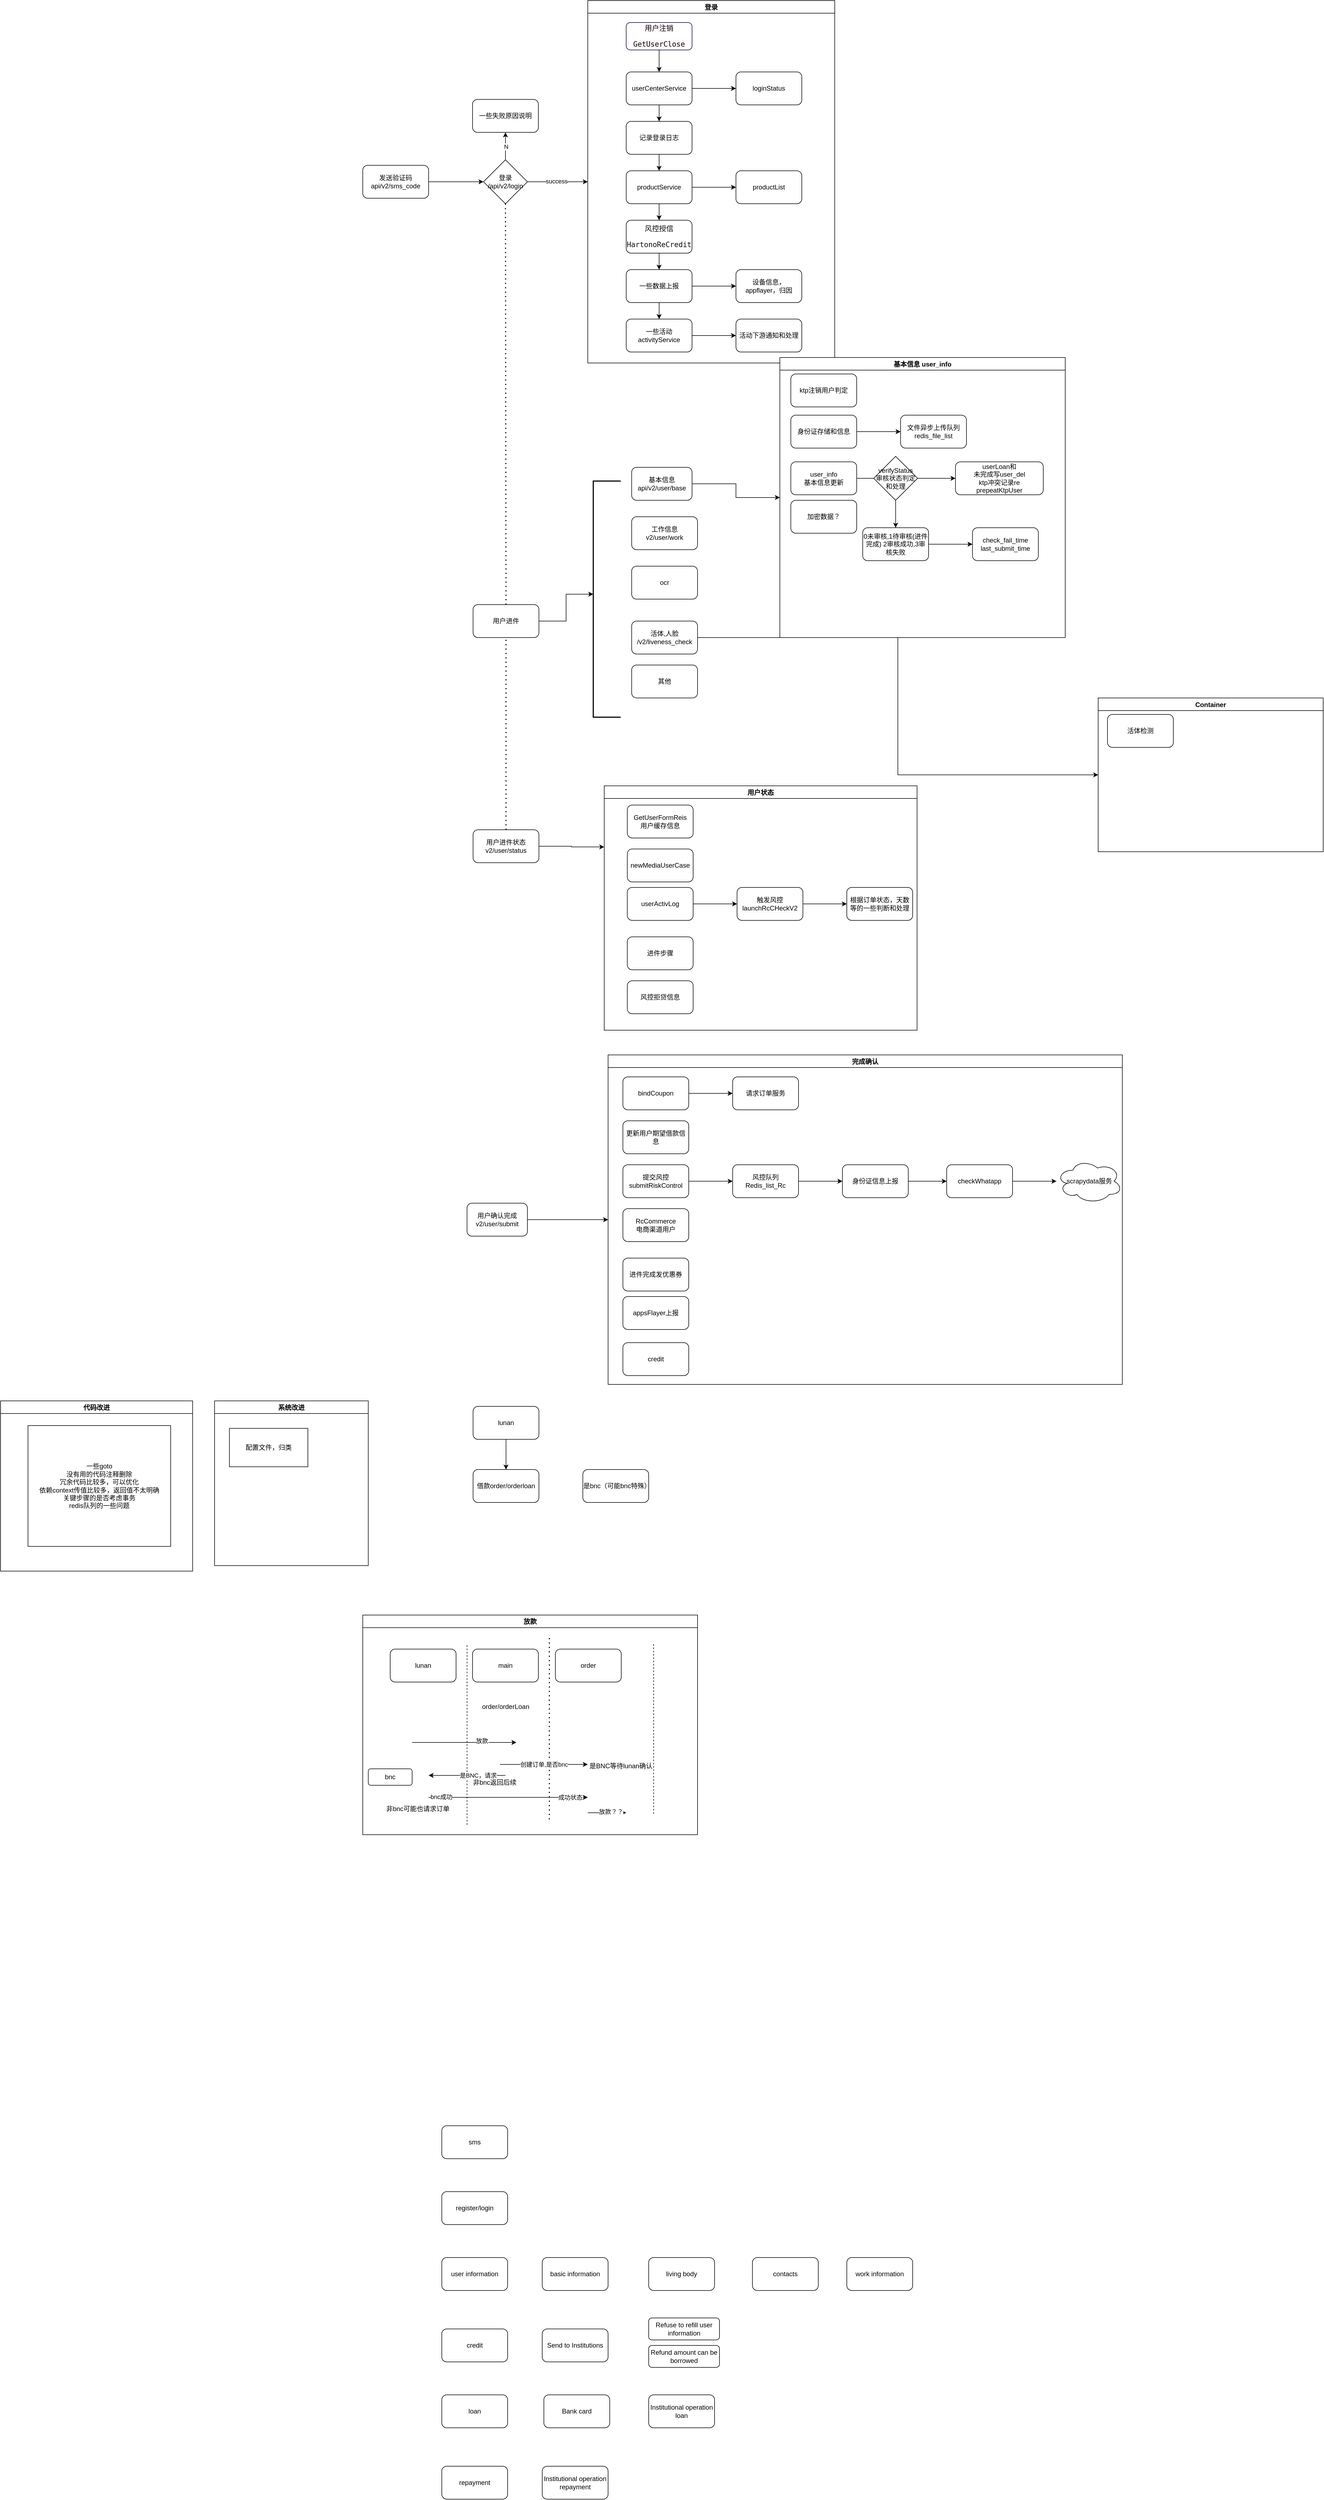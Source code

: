 <mxfile version="24.0.0" type="github">
  <diagram id="C5RBs43oDa-KdzZeNtuy" name="Page-1">
    <mxGraphModel dx="1781" dy="1714" grid="1" gridSize="10" guides="1" tooltips="1" connect="1" arrows="1" fold="1" page="1" pageScale="1" pageWidth="827" pageHeight="1169" math="0" shadow="0">
      <root>
        <mxCell id="WIyWlLk6GJQsqaUBKTNV-0" />
        <mxCell id="WIyWlLk6GJQsqaUBKTNV-1" parent="WIyWlLk6GJQsqaUBKTNV-0" />
        <mxCell id="7fsbqNJAy4cbmUeLIFOX-0" value="用户进件" style="rounded=1;whiteSpace=wrap;html=1;" parent="WIyWlLk6GJQsqaUBKTNV-1" vertex="1">
          <mxGeometry x="471" y="490" width="120" height="60" as="geometry" />
        </mxCell>
        <mxCell id="7fsbqNJAy4cbmUeLIFOX-1" value="工作信息&lt;br&gt;v2/user/work" style="rounded=1;whiteSpace=wrap;html=1;" parent="WIyWlLk6GJQsqaUBKTNV-1" vertex="1">
          <mxGeometry x="760" y="330" width="120" height="60" as="geometry" />
        </mxCell>
        <mxCell id="7fsbqNJAy4cbmUeLIFOX-91" style="edgeStyle=orthogonalEdgeStyle;rounded=0;orthogonalLoop=1;jettySize=auto;html=1;entryX=0;entryY=0.25;entryDx=0;entryDy=0;" parent="WIyWlLk6GJQsqaUBKTNV-1" source="7fsbqNJAy4cbmUeLIFOX-2" target="7fsbqNJAy4cbmUeLIFOX-88" edge="1">
          <mxGeometry relative="1" as="geometry" />
        </mxCell>
        <mxCell id="7fsbqNJAy4cbmUeLIFOX-2" value="用户进件状态&lt;br&gt;v2/user/status" style="rounded=1;whiteSpace=wrap;html=1;" parent="WIyWlLk6GJQsqaUBKTNV-1" vertex="1">
          <mxGeometry x="471" y="900" width="120" height="60" as="geometry" />
        </mxCell>
        <mxCell id="7fsbqNJAy4cbmUeLIFOX-120" style="edgeStyle=orthogonalEdgeStyle;rounded=0;orthogonalLoop=1;jettySize=auto;html=1;entryX=0;entryY=0.5;entryDx=0;entryDy=0;" parent="WIyWlLk6GJQsqaUBKTNV-1" source="7fsbqNJAy4cbmUeLIFOX-3" target="7fsbqNJAy4cbmUeLIFOX-106" edge="1">
          <mxGeometry relative="1" as="geometry" />
        </mxCell>
        <mxCell id="7fsbqNJAy4cbmUeLIFOX-3" value="用户确认完成&lt;br&gt;v2/user/submit" style="rounded=1;whiteSpace=wrap;html=1;" parent="WIyWlLk6GJQsqaUBKTNV-1" vertex="1">
          <mxGeometry x="460" y="1580" width="110" height="60" as="geometry" />
        </mxCell>
        <mxCell id="7fsbqNJAy4cbmUeLIFOX-81" style="edgeStyle=orthogonalEdgeStyle;rounded=0;orthogonalLoop=1;jettySize=auto;html=1;entryX=0;entryY=0.5;entryDx=0;entryDy=0;" parent="WIyWlLk6GJQsqaUBKTNV-1" source="7fsbqNJAy4cbmUeLIFOX-7" target="7fsbqNJAy4cbmUeLIFOX-74" edge="1">
          <mxGeometry relative="1" as="geometry" />
        </mxCell>
        <mxCell id="7fsbqNJAy4cbmUeLIFOX-7" value="基本信息&lt;br&gt;api/v2/user/base" style="rounded=1;whiteSpace=wrap;html=1;" parent="WIyWlLk6GJQsqaUBKTNV-1" vertex="1">
          <mxGeometry x="760" y="240" width="110" height="60" as="geometry" />
        </mxCell>
        <mxCell id="7fsbqNJAy4cbmUeLIFOX-8" value="ocr" style="rounded=1;whiteSpace=wrap;html=1;" parent="WIyWlLk6GJQsqaUBKTNV-1" vertex="1">
          <mxGeometry x="760" y="420" width="120" height="60" as="geometry" />
        </mxCell>
        <mxCell id="7fsbqNJAy4cbmUeLIFOX-122" style="edgeStyle=orthogonalEdgeStyle;rounded=0;orthogonalLoop=1;jettySize=auto;html=1;entryX=0;entryY=0.5;entryDx=0;entryDy=0;" parent="WIyWlLk6GJQsqaUBKTNV-1" source="7fsbqNJAy4cbmUeLIFOX-9" target="7fsbqNJAy4cbmUeLIFOX-121" edge="1">
          <mxGeometry relative="1" as="geometry" />
        </mxCell>
        <mxCell id="7fsbqNJAy4cbmUeLIFOX-9" value="活体,人脸&lt;br&gt;/v2/liveness_check" style="rounded=1;whiteSpace=wrap;html=1;" parent="WIyWlLk6GJQsqaUBKTNV-1" vertex="1">
          <mxGeometry x="760" y="520" width="120" height="60" as="geometry" />
        </mxCell>
        <mxCell id="7fsbqNJAy4cbmUeLIFOX-10" value="其他" style="rounded=1;whiteSpace=wrap;html=1;" parent="WIyWlLk6GJQsqaUBKTNV-1" vertex="1">
          <mxGeometry x="760" y="600" width="120" height="60" as="geometry" />
        </mxCell>
        <mxCell id="7fsbqNJAy4cbmUeLIFOX-46" style="edgeStyle=orthogonalEdgeStyle;rounded=0;orthogonalLoop=1;jettySize=auto;html=1;exitX=1;exitY=0.5;exitDx=0;exitDy=0;entryX=0;entryY=0.5;entryDx=0;entryDy=0;" parent="WIyWlLk6GJQsqaUBKTNV-1" source="7fsbqNJAy4cbmUeLIFOX-11" target="7fsbqNJAy4cbmUeLIFOX-42" edge="1">
          <mxGeometry relative="1" as="geometry" />
        </mxCell>
        <mxCell id="7fsbqNJAy4cbmUeLIFOX-11" value="发送验证码api/v2/sms_code" style="rounded=1;whiteSpace=wrap;html=1;" parent="WIyWlLk6GJQsqaUBKTNV-1" vertex="1">
          <mxGeometry x="270" y="-310" width="120" height="60" as="geometry" />
        </mxCell>
        <mxCell id="7fsbqNJAy4cbmUeLIFOX-22" style="edgeStyle=orthogonalEdgeStyle;rounded=0;orthogonalLoop=1;jettySize=auto;html=1;entryX=0.5;entryY=0;entryDx=0;entryDy=0;" parent="WIyWlLk6GJQsqaUBKTNV-1" source="7fsbqNJAy4cbmUeLIFOX-13" target="7fsbqNJAy4cbmUeLIFOX-15" edge="1">
          <mxGeometry relative="1" as="geometry" />
        </mxCell>
        <mxCell id="7fsbqNJAy4cbmUeLIFOX-13" value="&lt;pre style=&quot;font-family: &amp;quot;JetBrains Mono&amp;quot;, monospace; font-size: 9.8pt;&quot;&gt;&lt;font style=&quot;background-color: rgb(255, 247, 248);&quot; color=&quot;#09090a&quot;&gt;用户注销&lt;/font&gt;&lt;/pre&gt;&lt;pre style=&quot;font-family: &amp;quot;JetBrains Mono&amp;quot;, monospace; font-size: 9.8pt;&quot;&gt;&lt;font style=&quot;background-color: rgb(255, 247, 248);&quot; color=&quot;#09090a&quot;&gt;GetUserClose&lt;/font&gt;&lt;/pre&gt;" style="rounded=1;whiteSpace=wrap;html=1;strokeColor=#190033;" parent="WIyWlLk6GJQsqaUBKTNV-1" vertex="1">
          <mxGeometry x="750" y="-570" width="120" height="50" as="geometry" />
        </mxCell>
        <mxCell id="7fsbqNJAy4cbmUeLIFOX-21" value="" style="edgeStyle=orthogonalEdgeStyle;rounded=0;orthogonalLoop=1;jettySize=auto;html=1;" parent="WIyWlLk6GJQsqaUBKTNV-1" source="7fsbqNJAy4cbmUeLIFOX-15" target="7fsbqNJAy4cbmUeLIFOX-20" edge="1">
          <mxGeometry relative="1" as="geometry" />
        </mxCell>
        <mxCell id="7fsbqNJAy4cbmUeLIFOX-23" value="" style="edgeStyle=orthogonalEdgeStyle;rounded=0;orthogonalLoop=1;jettySize=auto;html=1;" parent="WIyWlLk6GJQsqaUBKTNV-1" source="7fsbqNJAy4cbmUeLIFOX-15" target="7fsbqNJAy4cbmUeLIFOX-16" edge="1">
          <mxGeometry relative="1" as="geometry" />
        </mxCell>
        <mxCell id="7fsbqNJAy4cbmUeLIFOX-15" value="userCenterService" style="rounded=1;whiteSpace=wrap;html=1;" parent="WIyWlLk6GJQsqaUBKTNV-1" vertex="1">
          <mxGeometry x="750" y="-480" width="120" height="60" as="geometry" />
        </mxCell>
        <mxCell id="7fsbqNJAy4cbmUeLIFOX-24" value="" style="edgeStyle=orthogonalEdgeStyle;rounded=0;orthogonalLoop=1;jettySize=auto;html=1;" parent="WIyWlLk6GJQsqaUBKTNV-1" source="7fsbqNJAy4cbmUeLIFOX-16" target="7fsbqNJAy4cbmUeLIFOX-17" edge="1">
          <mxGeometry relative="1" as="geometry" />
        </mxCell>
        <mxCell id="7fsbqNJAy4cbmUeLIFOX-16" value="记录登录日志" style="rounded=1;whiteSpace=wrap;html=1;" parent="WIyWlLk6GJQsqaUBKTNV-1" vertex="1">
          <mxGeometry x="750" y="-390" width="120" height="60" as="geometry" />
        </mxCell>
        <mxCell id="7fsbqNJAy4cbmUeLIFOX-19" value="" style="edgeStyle=orthogonalEdgeStyle;rounded=0;orthogonalLoop=1;jettySize=auto;html=1;" parent="WIyWlLk6GJQsqaUBKTNV-1" source="7fsbqNJAy4cbmUeLIFOX-17" target="7fsbqNJAy4cbmUeLIFOX-18" edge="1">
          <mxGeometry relative="1" as="geometry" />
        </mxCell>
        <mxCell id="7fsbqNJAy4cbmUeLIFOX-27" value="" style="edgeStyle=orthogonalEdgeStyle;rounded=0;orthogonalLoop=1;jettySize=auto;html=1;" parent="WIyWlLk6GJQsqaUBKTNV-1" source="7fsbqNJAy4cbmUeLIFOX-17" edge="1">
          <mxGeometry relative="1" as="geometry">
            <mxPoint x="810" y="-210" as="targetPoint" />
          </mxGeometry>
        </mxCell>
        <mxCell id="7fsbqNJAy4cbmUeLIFOX-17" value="productService" style="rounded=1;whiteSpace=wrap;html=1;" parent="WIyWlLk6GJQsqaUBKTNV-1" vertex="1">
          <mxGeometry x="750" y="-300" width="120" height="60" as="geometry" />
        </mxCell>
        <mxCell id="7fsbqNJAy4cbmUeLIFOX-18" value="productList" style="whiteSpace=wrap;html=1;rounded=1;" parent="WIyWlLk6GJQsqaUBKTNV-1" vertex="1">
          <mxGeometry x="950" y="-300" width="120" height="60" as="geometry" />
        </mxCell>
        <mxCell id="7fsbqNJAy4cbmUeLIFOX-20" value="loginStatus" style="whiteSpace=wrap;html=1;rounded=1;" parent="WIyWlLk6GJQsqaUBKTNV-1" vertex="1">
          <mxGeometry x="950" y="-480" width="120" height="60" as="geometry" />
        </mxCell>
        <mxCell id="7fsbqNJAy4cbmUeLIFOX-30" value="" style="edgeStyle=orthogonalEdgeStyle;rounded=0;orthogonalLoop=1;jettySize=auto;html=1;" parent="WIyWlLk6GJQsqaUBKTNV-1" source="7fsbqNJAy4cbmUeLIFOX-28" target="7fsbqNJAy4cbmUeLIFOX-29" edge="1">
          <mxGeometry relative="1" as="geometry" />
        </mxCell>
        <mxCell id="7fsbqNJAy4cbmUeLIFOX-28" value="&lt;pre style=&quot;border-color: var(--border-color); font-family: &amp;quot;JetBrains Mono&amp;quot;, monospace; font-size: 9.8pt;&quot;&gt;&lt;font style=&quot;border-color: var(--border-color);&quot; color=&quot;#0d0b09&quot;&gt;风控授信&lt;/font&gt;&lt;/pre&gt;&lt;pre style=&quot;border-color: var(--border-color); font-family: &amp;quot;JetBrains Mono&amp;quot;, monospace; font-size: 9.8pt;&quot;&gt;&lt;font style=&quot;border-color: var(--border-color); background-color: rgb(255, 255, 255);&quot; color=&quot;#0d0b09&quot;&gt;HartonoReCredit&lt;/font&gt;&lt;/pre&gt;" style="rounded=1;whiteSpace=wrap;html=1;" parent="WIyWlLk6GJQsqaUBKTNV-1" vertex="1">
          <mxGeometry x="750" y="-210" width="120" height="60" as="geometry" />
        </mxCell>
        <mxCell id="7fsbqNJAy4cbmUeLIFOX-32" value="" style="edgeStyle=orthogonalEdgeStyle;rounded=0;orthogonalLoop=1;jettySize=auto;html=1;" parent="WIyWlLk6GJQsqaUBKTNV-1" source="7fsbqNJAy4cbmUeLIFOX-29" target="7fsbqNJAy4cbmUeLIFOX-31" edge="1">
          <mxGeometry relative="1" as="geometry" />
        </mxCell>
        <mxCell id="7fsbqNJAy4cbmUeLIFOX-36" value="" style="edgeStyle=orthogonalEdgeStyle;rounded=0;orthogonalLoop=1;jettySize=auto;html=1;" parent="WIyWlLk6GJQsqaUBKTNV-1" source="7fsbqNJAy4cbmUeLIFOX-29" target="7fsbqNJAy4cbmUeLIFOX-35" edge="1">
          <mxGeometry relative="1" as="geometry" />
        </mxCell>
        <mxCell id="7fsbqNJAy4cbmUeLIFOX-29" value="一些数据上报" style="rounded=1;whiteSpace=wrap;html=1;" parent="WIyWlLk6GJQsqaUBKTNV-1" vertex="1">
          <mxGeometry x="750" y="-120" width="120" height="60" as="geometry" />
        </mxCell>
        <mxCell id="7fsbqNJAy4cbmUeLIFOX-31" value="设备信息，appflayer，归因" style="whiteSpace=wrap;html=1;rounded=1;" parent="WIyWlLk6GJQsqaUBKTNV-1" vertex="1">
          <mxGeometry x="950" y="-120" width="120" height="60" as="geometry" />
        </mxCell>
        <mxCell id="7fsbqNJAy4cbmUeLIFOX-38" value="" style="edgeStyle=orthogonalEdgeStyle;rounded=0;orthogonalLoop=1;jettySize=auto;html=1;" parent="WIyWlLk6GJQsqaUBKTNV-1" source="7fsbqNJAy4cbmUeLIFOX-35" target="7fsbqNJAy4cbmUeLIFOX-37" edge="1">
          <mxGeometry relative="1" as="geometry" />
        </mxCell>
        <mxCell id="7fsbqNJAy4cbmUeLIFOX-35" value="一些活动&lt;br&gt;activityService" style="whiteSpace=wrap;html=1;rounded=1;" parent="WIyWlLk6GJQsqaUBKTNV-1" vertex="1">
          <mxGeometry x="750" y="-30" width="120" height="60" as="geometry" />
        </mxCell>
        <mxCell id="7fsbqNJAy4cbmUeLIFOX-37" value="活动下游通知和处理" style="whiteSpace=wrap;html=1;rounded=1;" parent="WIyWlLk6GJQsqaUBKTNV-1" vertex="1">
          <mxGeometry x="950" y="-30" width="120" height="60" as="geometry" />
        </mxCell>
        <mxCell id="7fsbqNJAy4cbmUeLIFOX-45" value="" style="edgeStyle=orthogonalEdgeStyle;rounded=0;orthogonalLoop=1;jettySize=auto;html=1;exitX=1;exitY=0.5;exitDx=0;exitDy=0;entryX=0;entryY=0.5;entryDx=0;entryDy=0;" parent="WIyWlLk6GJQsqaUBKTNV-1" source="7fsbqNJAy4cbmUeLIFOX-42" target="7fsbqNJAy4cbmUeLIFOX-44" edge="1">
          <mxGeometry relative="1" as="geometry" />
        </mxCell>
        <mxCell id="7fsbqNJAy4cbmUeLIFOX-54" value="success" style="edgeLabel;html=1;align=center;verticalAlign=middle;resizable=0;points=[];" parent="7fsbqNJAy4cbmUeLIFOX-45" vertex="1" connectable="0">
          <mxGeometry x="-0.036" y="1" relative="1" as="geometry">
            <mxPoint as="offset" />
          </mxGeometry>
        </mxCell>
        <mxCell id="7fsbqNJAy4cbmUeLIFOX-50" style="edgeStyle=orthogonalEdgeStyle;rounded=0;orthogonalLoop=1;jettySize=auto;html=1;" parent="WIyWlLk6GJQsqaUBKTNV-1" source="7fsbqNJAy4cbmUeLIFOX-42" target="7fsbqNJAy4cbmUeLIFOX-47" edge="1">
          <mxGeometry relative="1" as="geometry" />
        </mxCell>
        <mxCell id="7fsbqNJAy4cbmUeLIFOX-51" value="N" style="edgeLabel;html=1;align=center;verticalAlign=middle;resizable=0;points=[];" parent="7fsbqNJAy4cbmUeLIFOX-50" vertex="1" connectable="0">
          <mxGeometry x="-0.04" y="-1" relative="1" as="geometry">
            <mxPoint as="offset" />
          </mxGeometry>
        </mxCell>
        <mxCell id="7fsbqNJAy4cbmUeLIFOX-42" value="登录&lt;br style=&quot;border-color: var(--border-color);&quot;&gt;/api/v2/login" style="rhombus;whiteSpace=wrap;html=1;" parent="WIyWlLk6GJQsqaUBKTNV-1" vertex="1">
          <mxGeometry x="490" y="-320" width="80" height="80" as="geometry" />
        </mxCell>
        <mxCell id="7fsbqNJAy4cbmUeLIFOX-44" value="登录" style="swimlane;" parent="WIyWlLk6GJQsqaUBKTNV-1" vertex="1">
          <mxGeometry x="680" y="-610" width="450" height="660" as="geometry">
            <mxRectangle x="680" y="-610" width="60" height="30" as="alternateBounds" />
          </mxGeometry>
        </mxCell>
        <mxCell id="7fsbqNJAy4cbmUeLIFOX-47" value="一些失败原因说明" style="rounded=1;whiteSpace=wrap;html=1;" parent="WIyWlLk6GJQsqaUBKTNV-1" vertex="1">
          <mxGeometry x="470" y="-430" width="120" height="60" as="geometry" />
        </mxCell>
        <mxCell id="7fsbqNJAy4cbmUeLIFOX-59" value="" style="strokeWidth=2;html=1;shape=mxgraph.flowchart.annotation_1;align=left;pointerEvents=1;" parent="WIyWlLk6GJQsqaUBKTNV-1" vertex="1">
          <mxGeometry x="690" y="265" width="50" height="430" as="geometry" />
        </mxCell>
        <mxCell id="7fsbqNJAy4cbmUeLIFOX-65" style="edgeStyle=orthogonalEdgeStyle;rounded=0;orthogonalLoop=1;jettySize=auto;html=1;exitX=1;exitY=0.5;exitDx=0;exitDy=0;entryX=0;entryY=0.479;entryDx=0;entryDy=0;entryPerimeter=0;" parent="WIyWlLk6GJQsqaUBKTNV-1" source="7fsbqNJAy4cbmUeLIFOX-0" target="7fsbqNJAy4cbmUeLIFOX-59" edge="1">
          <mxGeometry relative="1" as="geometry" />
        </mxCell>
        <mxCell id="7fsbqNJAy4cbmUeLIFOX-66" value="" style="endArrow=none;dashed=1;html=1;dashPattern=1 3;strokeWidth=2;rounded=0;entryX=0.5;entryY=1;entryDx=0;entryDy=0;exitX=0.5;exitY=0;exitDx=0;exitDy=0;" parent="WIyWlLk6GJQsqaUBKTNV-1" source="7fsbqNJAy4cbmUeLIFOX-0" target="7fsbqNJAy4cbmUeLIFOX-42" edge="1">
          <mxGeometry width="50" height="50" relative="1" as="geometry">
            <mxPoint x="550" y="310" as="sourcePoint" />
            <mxPoint x="540" y="-160" as="targetPoint" />
          </mxGeometry>
        </mxCell>
        <mxCell id="7fsbqNJAy4cbmUeLIFOX-74" value="基本信息 user_info" style="swimlane;" parent="WIyWlLk6GJQsqaUBKTNV-1" vertex="1">
          <mxGeometry x="1030" y="40" width="520" height="510" as="geometry">
            <mxRectangle x="1000" y="50" width="90" height="30" as="alternateBounds" />
          </mxGeometry>
        </mxCell>
        <mxCell id="7fsbqNJAy4cbmUeLIFOX-75" value="ktp注销用户判定" style="rounded=1;whiteSpace=wrap;html=1;" parent="7fsbqNJAy4cbmUeLIFOX-74" vertex="1">
          <mxGeometry x="20" y="30" width="120" height="60" as="geometry" />
        </mxCell>
        <mxCell id="7fsbqNJAy4cbmUeLIFOX-83" value="" style="edgeStyle=orthogonalEdgeStyle;rounded=0;orthogonalLoop=1;jettySize=auto;html=1;" parent="7fsbqNJAy4cbmUeLIFOX-74" source="7fsbqNJAy4cbmUeLIFOX-76" target="7fsbqNJAy4cbmUeLIFOX-82" edge="1">
          <mxGeometry relative="1" as="geometry" />
        </mxCell>
        <mxCell id="7fsbqNJAy4cbmUeLIFOX-76" value="user_info&lt;br&gt;基本信息更新" style="rounded=1;whiteSpace=wrap;html=1;" parent="7fsbqNJAy4cbmUeLIFOX-74" vertex="1">
          <mxGeometry x="20" y="190" width="120" height="60" as="geometry" />
        </mxCell>
        <mxCell id="7fsbqNJAy4cbmUeLIFOX-80" value="" style="edgeStyle=orthogonalEdgeStyle;rounded=0;orthogonalLoop=1;jettySize=auto;html=1;" parent="7fsbqNJAy4cbmUeLIFOX-74" source="7fsbqNJAy4cbmUeLIFOX-77" target="7fsbqNJAy4cbmUeLIFOX-79" edge="1">
          <mxGeometry relative="1" as="geometry" />
        </mxCell>
        <mxCell id="7fsbqNJAy4cbmUeLIFOX-77" value="身份证存储和信息" style="rounded=1;whiteSpace=wrap;html=1;" parent="7fsbqNJAy4cbmUeLIFOX-74" vertex="1">
          <mxGeometry x="20" y="105" width="120" height="60" as="geometry" />
        </mxCell>
        <mxCell id="7fsbqNJAy4cbmUeLIFOX-79" value="文件异步上传队列&lt;br&gt;redis_file_list" style="whiteSpace=wrap;html=1;rounded=1;" parent="7fsbqNJAy4cbmUeLIFOX-74" vertex="1">
          <mxGeometry x="220" y="105" width="120" height="60" as="geometry" />
        </mxCell>
        <mxCell id="7fsbqNJAy4cbmUeLIFOX-82" value="userLoan和&lt;br&gt;未完成写user_del&lt;br&gt;ktp冲突记录re prepeatKtpUser&lt;br&gt;" style="whiteSpace=wrap;html=1;rounded=1;" parent="7fsbqNJAy4cbmUeLIFOX-74" vertex="1">
          <mxGeometry x="320" y="190" width="160" height="60" as="geometry" />
        </mxCell>
        <mxCell id="7fsbqNJAy4cbmUeLIFOX-84" value="verifyStatus&lt;br&gt;审核状态判定和处理" style="rhombus;whiteSpace=wrap;html=1;" parent="7fsbqNJAy4cbmUeLIFOX-74" vertex="1">
          <mxGeometry x="171" y="180" width="80" height="80" as="geometry" />
        </mxCell>
        <mxCell id="7fsbqNJAy4cbmUeLIFOX-85" value="加密数据？" style="rounded=1;whiteSpace=wrap;html=1;" parent="7fsbqNJAy4cbmUeLIFOX-74" vertex="1">
          <mxGeometry x="20" y="260" width="120" height="60" as="geometry" />
        </mxCell>
        <mxCell id="DRf6ZpgwnsBxbj2xJTYa-10" value="" style="edgeStyle=orthogonalEdgeStyle;rounded=0;orthogonalLoop=1;jettySize=auto;html=1;" parent="7fsbqNJAy4cbmUeLIFOX-74" source="DRf6ZpgwnsBxbj2xJTYa-7" target="DRf6ZpgwnsBxbj2xJTYa-9" edge="1">
          <mxGeometry relative="1" as="geometry" />
        </mxCell>
        <mxCell id="DRf6ZpgwnsBxbj2xJTYa-7" value="0未审核,1待审核(进件完成) 2审核成功,3审核失败" style="rounded=1;whiteSpace=wrap;html=1;" parent="7fsbqNJAy4cbmUeLIFOX-74" vertex="1">
          <mxGeometry x="151" y="310" width="120" height="60" as="geometry" />
        </mxCell>
        <mxCell id="DRf6ZpgwnsBxbj2xJTYa-8" value="" style="edgeStyle=orthogonalEdgeStyle;rounded=0;orthogonalLoop=1;jettySize=auto;html=1;" parent="7fsbqNJAy4cbmUeLIFOX-74" source="7fsbqNJAy4cbmUeLIFOX-84" target="DRf6ZpgwnsBxbj2xJTYa-7" edge="1">
          <mxGeometry relative="1" as="geometry" />
        </mxCell>
        <mxCell id="DRf6ZpgwnsBxbj2xJTYa-9" value="check_fail_time&lt;br&gt;last_submit_time" style="whiteSpace=wrap;html=1;rounded=1;" parent="7fsbqNJAy4cbmUeLIFOX-74" vertex="1">
          <mxGeometry x="351" y="310" width="120" height="60" as="geometry" />
        </mxCell>
        <mxCell id="7fsbqNJAy4cbmUeLIFOX-88" value="用户状态" style="swimlane;" parent="WIyWlLk6GJQsqaUBKTNV-1" vertex="1">
          <mxGeometry x="710" y="820" width="570" height="445" as="geometry">
            <mxRectangle x="678" y="695" width="100" height="30" as="alternateBounds" />
          </mxGeometry>
        </mxCell>
        <mxCell id="7fsbqNJAy4cbmUeLIFOX-93" value="GetUserFormReis&lt;br&gt;用户缓存信息" style="rounded=1;whiteSpace=wrap;html=1;" parent="7fsbqNJAy4cbmUeLIFOX-88" vertex="1">
          <mxGeometry x="42" y="35" width="120" height="60" as="geometry" />
        </mxCell>
        <mxCell id="7fsbqNJAy4cbmUeLIFOX-94" value="newMediaUserCase" style="whiteSpace=wrap;html=1;rounded=1;" parent="7fsbqNJAy4cbmUeLIFOX-88" vertex="1">
          <mxGeometry x="42" y="115" width="120" height="60" as="geometry" />
        </mxCell>
        <mxCell id="7fsbqNJAy4cbmUeLIFOX-98" value="" style="edgeStyle=orthogonalEdgeStyle;rounded=0;orthogonalLoop=1;jettySize=auto;html=1;" parent="7fsbqNJAy4cbmUeLIFOX-88" source="7fsbqNJAy4cbmUeLIFOX-96" target="7fsbqNJAy4cbmUeLIFOX-97" edge="1">
          <mxGeometry relative="1" as="geometry" />
        </mxCell>
        <mxCell id="7fsbqNJAy4cbmUeLIFOX-96" value="userActivLog" style="rounded=1;whiteSpace=wrap;html=1;" parent="7fsbqNJAy4cbmUeLIFOX-88" vertex="1">
          <mxGeometry x="42" y="185" width="120" height="60" as="geometry" />
        </mxCell>
        <mxCell id="7fsbqNJAy4cbmUeLIFOX-100" value="" style="edgeStyle=orthogonalEdgeStyle;rounded=0;orthogonalLoop=1;jettySize=auto;html=1;" parent="7fsbqNJAy4cbmUeLIFOX-88" source="7fsbqNJAy4cbmUeLIFOX-97" target="7fsbqNJAy4cbmUeLIFOX-99" edge="1">
          <mxGeometry relative="1" as="geometry" />
        </mxCell>
        <mxCell id="7fsbqNJAy4cbmUeLIFOX-97" value="触发风控&lt;br&gt;launchRcCHeckV2" style="whiteSpace=wrap;html=1;rounded=1;" parent="7fsbqNJAy4cbmUeLIFOX-88" vertex="1">
          <mxGeometry x="242" y="185" width="120" height="60" as="geometry" />
        </mxCell>
        <mxCell id="7fsbqNJAy4cbmUeLIFOX-99" value="根据订单状态，天数等的一些判断和处理" style="whiteSpace=wrap;html=1;rounded=1;" parent="7fsbqNJAy4cbmUeLIFOX-88" vertex="1">
          <mxGeometry x="442" y="185" width="120" height="60" as="geometry" />
        </mxCell>
        <mxCell id="7fsbqNJAy4cbmUeLIFOX-101" value="进件步骤" style="rounded=1;whiteSpace=wrap;html=1;" parent="7fsbqNJAy4cbmUeLIFOX-88" vertex="1">
          <mxGeometry x="42" y="275" width="120" height="60" as="geometry" />
        </mxCell>
        <mxCell id="7fsbqNJAy4cbmUeLIFOX-102" value="风控拒贷信息" style="rounded=1;whiteSpace=wrap;html=1;" parent="7fsbqNJAy4cbmUeLIFOX-88" vertex="1">
          <mxGeometry x="42" y="355" width="120" height="60" as="geometry" />
        </mxCell>
        <mxCell id="7fsbqNJAy4cbmUeLIFOX-103" value="" style="endArrow=none;dashed=1;html=1;dashPattern=1 3;strokeWidth=2;rounded=0;entryX=0.5;entryY=1;entryDx=0;entryDy=0;exitX=0.5;exitY=0;exitDx=0;exitDy=0;" parent="WIyWlLk6GJQsqaUBKTNV-1" source="7fsbqNJAy4cbmUeLIFOX-2" target="7fsbqNJAy4cbmUeLIFOX-0" edge="1">
          <mxGeometry width="50" height="50" relative="1" as="geometry">
            <mxPoint x="530" y="720" as="sourcePoint" />
            <mxPoint x="530" y="440" as="targetPoint" />
          </mxGeometry>
        </mxCell>
        <mxCell id="7fsbqNJAy4cbmUeLIFOX-106" value="完成确认" style="swimlane;" parent="WIyWlLk6GJQsqaUBKTNV-1" vertex="1">
          <mxGeometry x="717" y="1310" width="937" height="600" as="geometry">
            <mxRectangle x="690" y="1200" width="90" height="30" as="alternateBounds" />
          </mxGeometry>
        </mxCell>
        <mxCell id="DRf6ZpgwnsBxbj2xJTYa-12" value="" style="edgeStyle=orthogonalEdgeStyle;rounded=0;orthogonalLoop=1;jettySize=auto;html=1;" parent="7fsbqNJAy4cbmUeLIFOX-106" source="7fsbqNJAy4cbmUeLIFOX-107" target="DRf6ZpgwnsBxbj2xJTYa-11" edge="1">
          <mxGeometry relative="1" as="geometry" />
        </mxCell>
        <mxCell id="7fsbqNJAy4cbmUeLIFOX-107" value="bindCoupon" style="rounded=1;whiteSpace=wrap;html=1;" parent="7fsbqNJAy4cbmUeLIFOX-106" vertex="1">
          <mxGeometry x="27" y="40" width="120" height="60" as="geometry" />
        </mxCell>
        <mxCell id="7fsbqNJAy4cbmUeLIFOX-108" value="更新用户期望借款信息" style="rounded=1;whiteSpace=wrap;html=1;" parent="7fsbqNJAy4cbmUeLIFOX-106" vertex="1">
          <mxGeometry x="27" y="120" width="120" height="60" as="geometry" />
        </mxCell>
        <mxCell id="7fsbqNJAy4cbmUeLIFOX-111" value="" style="edgeStyle=orthogonalEdgeStyle;rounded=0;orthogonalLoop=1;jettySize=auto;html=1;" parent="7fsbqNJAy4cbmUeLIFOX-106" source="7fsbqNJAy4cbmUeLIFOX-109" target="7fsbqNJAy4cbmUeLIFOX-110" edge="1">
          <mxGeometry relative="1" as="geometry" />
        </mxCell>
        <mxCell id="7fsbqNJAy4cbmUeLIFOX-109" value="提交风控&lt;br&gt;submitRiskControl" style="rounded=1;whiteSpace=wrap;html=1;" parent="7fsbqNJAy4cbmUeLIFOX-106" vertex="1">
          <mxGeometry x="27" y="200" width="120" height="60" as="geometry" />
        </mxCell>
        <mxCell id="7fsbqNJAy4cbmUeLIFOX-113" value="" style="edgeStyle=orthogonalEdgeStyle;rounded=0;orthogonalLoop=1;jettySize=auto;html=1;" parent="7fsbqNJAy4cbmUeLIFOX-106" source="7fsbqNJAy4cbmUeLIFOX-110" target="7fsbqNJAy4cbmUeLIFOX-112" edge="1">
          <mxGeometry relative="1" as="geometry" />
        </mxCell>
        <mxCell id="7fsbqNJAy4cbmUeLIFOX-110" value="风控队列&lt;br&gt;Redis_list_Rc" style="whiteSpace=wrap;html=1;rounded=1;" parent="7fsbqNJAy4cbmUeLIFOX-106" vertex="1">
          <mxGeometry x="227" y="200" width="120" height="60" as="geometry" />
        </mxCell>
        <mxCell id="7fsbqNJAy4cbmUeLIFOX-112" value="身份证信息上报" style="whiteSpace=wrap;html=1;rounded=1;" parent="7fsbqNJAy4cbmUeLIFOX-106" vertex="1">
          <mxGeometry x="427" y="200" width="120" height="60" as="geometry" />
        </mxCell>
        <mxCell id="7fsbqNJAy4cbmUeLIFOX-116" value="进件完成发优惠券" style="rounded=1;whiteSpace=wrap;html=1;" parent="7fsbqNJAy4cbmUeLIFOX-106" vertex="1">
          <mxGeometry x="27" y="370" width="120" height="60" as="geometry" />
        </mxCell>
        <mxCell id="7fsbqNJAy4cbmUeLIFOX-117" value="appsFlayer上报" style="rounded=1;whiteSpace=wrap;html=1;" parent="7fsbqNJAy4cbmUeLIFOX-106" vertex="1">
          <mxGeometry x="27" y="440" width="120" height="60" as="geometry" />
        </mxCell>
        <mxCell id="7fsbqNJAy4cbmUeLIFOX-118" value="RcCommerce&lt;br&gt;电商渠道用户" style="rounded=1;whiteSpace=wrap;html=1;" parent="7fsbqNJAy4cbmUeLIFOX-106" vertex="1">
          <mxGeometry x="27" y="280" width="120" height="60" as="geometry" />
        </mxCell>
        <mxCell id="7fsbqNJAy4cbmUeLIFOX-119" value="credit" style="rounded=1;whiteSpace=wrap;html=1;" parent="7fsbqNJAy4cbmUeLIFOX-106" vertex="1">
          <mxGeometry x="27" y="524" width="120" height="60" as="geometry" />
        </mxCell>
        <mxCell id="DRf6ZpgwnsBxbj2xJTYa-1" value="" style="edgeStyle=orthogonalEdgeStyle;rounded=0;orthogonalLoop=1;jettySize=auto;html=1;" parent="7fsbqNJAy4cbmUeLIFOX-106" source="7fsbqNJAy4cbmUeLIFOX-114" target="DRf6ZpgwnsBxbj2xJTYa-0" edge="1">
          <mxGeometry relative="1" as="geometry" />
        </mxCell>
        <mxCell id="7fsbqNJAy4cbmUeLIFOX-114" value="checkWhatapp" style="whiteSpace=wrap;html=1;rounded=1;" parent="7fsbqNJAy4cbmUeLIFOX-106" vertex="1">
          <mxGeometry x="617" y="200" width="120" height="60" as="geometry" />
        </mxCell>
        <mxCell id="7fsbqNJAy4cbmUeLIFOX-115" value="" style="edgeStyle=orthogonalEdgeStyle;rounded=0;orthogonalLoop=1;jettySize=auto;html=1;" parent="7fsbqNJAy4cbmUeLIFOX-106" source="7fsbqNJAy4cbmUeLIFOX-112" target="7fsbqNJAy4cbmUeLIFOX-114" edge="1">
          <mxGeometry relative="1" as="geometry" />
        </mxCell>
        <mxCell id="DRf6ZpgwnsBxbj2xJTYa-0" value="scrapydata服务" style="ellipse;shape=cloud;whiteSpace=wrap;html=1;rounded=1;" parent="7fsbqNJAy4cbmUeLIFOX-106" vertex="1">
          <mxGeometry x="817" y="190" width="120" height="80" as="geometry" />
        </mxCell>
        <mxCell id="DRf6ZpgwnsBxbj2xJTYa-11" value="请求订单服务" style="whiteSpace=wrap;html=1;rounded=1;" parent="7fsbqNJAy4cbmUeLIFOX-106" vertex="1">
          <mxGeometry x="227" y="40" width="120" height="60" as="geometry" />
        </mxCell>
        <mxCell id="7fsbqNJAy4cbmUeLIFOX-121" value="Container" style="swimlane;" parent="WIyWlLk6GJQsqaUBKTNV-1" vertex="1">
          <mxGeometry x="1610" y="660" width="410" height="280" as="geometry">
            <mxRectangle x="1020" y="400" width="100" height="30" as="alternateBounds" />
          </mxGeometry>
        </mxCell>
        <mxCell id="7fsbqNJAy4cbmUeLIFOX-123" value="活体检测" style="rounded=1;whiteSpace=wrap;html=1;" parent="7fsbqNJAy4cbmUeLIFOX-121" vertex="1">
          <mxGeometry x="17" y="30" width="120" height="60" as="geometry" />
        </mxCell>
        <mxCell id="7fsbqNJAy4cbmUeLIFOX-129" value="代码改进" style="swimlane;" parent="WIyWlLk6GJQsqaUBKTNV-1" vertex="1">
          <mxGeometry x="-390" y="1940" width="350" height="310" as="geometry" />
        </mxCell>
        <mxCell id="7fsbqNJAy4cbmUeLIFOX-130" value="&lt;div&gt;一些goto&lt;/div&gt;&lt;div&gt;没有用的代码注释删除&lt;/div&gt;&lt;div&gt;冗余代码比较多，可以优化&lt;/div&gt;&lt;div&gt;依赖context传值比较多，返回值不太明确&lt;/div&gt;&lt;div&gt;关键步骤的是否考虑事务&lt;/div&gt;&lt;div&gt;redis队列的一些问题&lt;/div&gt;" style="whiteSpace=wrap;html=1;" parent="7fsbqNJAy4cbmUeLIFOX-129" vertex="1">
          <mxGeometry x="50" y="45" width="260" height="220" as="geometry" />
        </mxCell>
        <mxCell id="7fsbqNJAy4cbmUeLIFOX-131" value="系统改进" style="swimlane;" parent="WIyWlLk6GJQsqaUBKTNV-1" vertex="1">
          <mxGeometry y="1940" width="280" height="300" as="geometry" />
        </mxCell>
        <mxCell id="7fsbqNJAy4cbmUeLIFOX-132" value="配置文件，归类" style="rounded=0;whiteSpace=wrap;html=1;" parent="7fsbqNJAy4cbmUeLIFOX-131" vertex="1">
          <mxGeometry x="27" y="50" width="143" height="70" as="geometry" />
        </mxCell>
        <mxCell id="DRf6ZpgwnsBxbj2xJTYa-13" value="借款order/orderloan" style="rounded=1;whiteSpace=wrap;html=1;" parent="WIyWlLk6GJQsqaUBKTNV-1" vertex="1">
          <mxGeometry x="471" y="2065" width="120" height="60" as="geometry" />
        </mxCell>
        <mxCell id="DRf6ZpgwnsBxbj2xJTYa-15" value="" style="edgeStyle=orthogonalEdgeStyle;rounded=0;orthogonalLoop=1;jettySize=auto;html=1;" parent="WIyWlLk6GJQsqaUBKTNV-1" source="DRf6ZpgwnsBxbj2xJTYa-14" target="DRf6ZpgwnsBxbj2xJTYa-13" edge="1">
          <mxGeometry relative="1" as="geometry" />
        </mxCell>
        <mxCell id="DRf6ZpgwnsBxbj2xJTYa-14" value="lunan" style="rounded=1;whiteSpace=wrap;html=1;" parent="WIyWlLk6GJQsqaUBKTNV-1" vertex="1">
          <mxGeometry x="471" y="1950" width="120" height="60" as="geometry" />
        </mxCell>
        <mxCell id="DRf6ZpgwnsBxbj2xJTYa-21" value="是bnc（可能bnc特殊）" style="whiteSpace=wrap;html=1;rounded=1;" parent="WIyWlLk6GJQsqaUBKTNV-1" vertex="1">
          <mxGeometry x="671" y="2065" width="120" height="60" as="geometry" />
        </mxCell>
        <mxCell id="DRf6ZpgwnsBxbj2xJTYa-28" value="放款" style="swimlane;whiteSpace=wrap;html=1;" parent="WIyWlLk6GJQsqaUBKTNV-1" vertex="1">
          <mxGeometry x="270" y="2330" width="610" height="400" as="geometry">
            <mxRectangle x="270" y="2330" width="60" height="30" as="alternateBounds" />
          </mxGeometry>
        </mxCell>
        <mxCell id="DRf6ZpgwnsBxbj2xJTYa-25" value="" style="endArrow=none;dashed=1;html=1;dashPattern=1 3;strokeWidth=2;rounded=0;" parent="DRf6ZpgwnsBxbj2xJTYa-28" edge="1">
          <mxGeometry width="50" height="50" relative="1" as="geometry">
            <mxPoint x="340.0" y="372" as="sourcePoint" />
            <mxPoint x="340" y="42" as="targetPoint" />
          </mxGeometry>
        </mxCell>
        <mxCell id="DRf6ZpgwnsBxbj2xJTYa-26" value="" style="endArrow=none;dashed=1;html=1;rounded=0;" parent="DRf6ZpgwnsBxbj2xJTYa-28" edge="1">
          <mxGeometry width="50" height="50" relative="1" as="geometry">
            <mxPoint x="530" y="362" as="sourcePoint" />
            <mxPoint x="530" y="50" as="targetPoint" />
          </mxGeometry>
        </mxCell>
        <mxCell id="DRf6ZpgwnsBxbj2xJTYa-27" value="" style="endArrow=none;dashed=1;html=1;rounded=0;" parent="DRf6ZpgwnsBxbj2xJTYa-28" edge="1">
          <mxGeometry width="50" height="50" relative="1" as="geometry">
            <mxPoint x="190" y="382" as="sourcePoint" />
            <mxPoint x="190" y="52" as="targetPoint" />
          </mxGeometry>
        </mxCell>
        <mxCell id="DRf6ZpgwnsBxbj2xJTYa-29" value="lunan" style="rounded=1;whiteSpace=wrap;html=1;" parent="DRf6ZpgwnsBxbj2xJTYa-28" vertex="1">
          <mxGeometry x="50" y="62" width="120" height="60" as="geometry" />
        </mxCell>
        <mxCell id="DRf6ZpgwnsBxbj2xJTYa-30" value="main" style="rounded=1;whiteSpace=wrap;html=1;" parent="DRf6ZpgwnsBxbj2xJTYa-28" vertex="1">
          <mxGeometry x="200" y="62" width="120" height="60" as="geometry" />
        </mxCell>
        <mxCell id="DRf6ZpgwnsBxbj2xJTYa-31" value="order" style="rounded=1;whiteSpace=wrap;html=1;" parent="DRf6ZpgwnsBxbj2xJTYa-28" vertex="1">
          <mxGeometry x="351" y="62" width="120" height="60" as="geometry" />
        </mxCell>
        <mxCell id="DRf6ZpgwnsBxbj2xJTYa-35" value="order/orderLoan" style="text;html=1;align=center;verticalAlign=middle;resizable=0;points=[];autosize=1;strokeColor=none;fillColor=none;" parent="DRf6ZpgwnsBxbj2xJTYa-28" vertex="1">
          <mxGeometry x="205" y="152" width="110" height="30" as="geometry" />
        </mxCell>
        <mxCell id="DRf6ZpgwnsBxbj2xJTYa-38" value="" style="endArrow=classic;html=1;rounded=0;" parent="DRf6ZpgwnsBxbj2xJTYa-28" edge="1">
          <mxGeometry width="50" height="50" relative="1" as="geometry">
            <mxPoint x="90" y="232" as="sourcePoint" />
            <mxPoint x="280" y="232" as="targetPoint" />
          </mxGeometry>
        </mxCell>
        <mxCell id="DRf6ZpgwnsBxbj2xJTYa-43" value="放款" style="edgeLabel;html=1;align=center;verticalAlign=middle;resizable=0;points=[];" parent="DRf6ZpgwnsBxbj2xJTYa-38" vertex="1" connectable="0">
          <mxGeometry x="0.33" y="3" relative="1" as="geometry">
            <mxPoint as="offset" />
          </mxGeometry>
        </mxCell>
        <mxCell id="DRf6ZpgwnsBxbj2xJTYa-40" value="创建订单,是否bnc" style="endArrow=classic;html=1;rounded=0;" parent="DRf6ZpgwnsBxbj2xJTYa-28" edge="1">
          <mxGeometry width="50" height="50" relative="1" as="geometry">
            <mxPoint x="250" y="272" as="sourcePoint" />
            <mxPoint x="410" y="272" as="targetPoint" />
          </mxGeometry>
        </mxCell>
        <mxCell id="DRf6ZpgwnsBxbj2xJTYa-41" value="" style="endArrow=classic;html=1;rounded=0;" parent="DRf6ZpgwnsBxbj2xJTYa-28" edge="1">
          <mxGeometry width="50" height="50" relative="1" as="geometry">
            <mxPoint x="260" y="292" as="sourcePoint" />
            <mxPoint x="120" y="292" as="targetPoint" />
          </mxGeometry>
        </mxCell>
        <mxCell id="DRf6ZpgwnsBxbj2xJTYa-42" value="是BNC，请求" style="edgeLabel;html=1;align=center;verticalAlign=middle;resizable=0;points=[];" parent="DRf6ZpgwnsBxbj2xJTYa-41" vertex="1" connectable="0">
          <mxGeometry x="-0.281" relative="1" as="geometry">
            <mxPoint as="offset" />
          </mxGeometry>
        </mxCell>
        <mxCell id="DRf6ZpgwnsBxbj2xJTYa-44" value="" style="endArrow=classic;html=1;rounded=0;" parent="DRf6ZpgwnsBxbj2xJTYa-28" edge="1">
          <mxGeometry width="50" height="50" relative="1" as="geometry">
            <mxPoint x="120" y="332" as="sourcePoint" />
            <mxPoint x="410" y="332" as="targetPoint" />
          </mxGeometry>
        </mxCell>
        <mxCell id="DRf6ZpgwnsBxbj2xJTYa-47" value="成功状态" style="edgeLabel;html=1;align=center;verticalAlign=middle;resizable=0;points=[];" parent="DRf6ZpgwnsBxbj2xJTYa-44" vertex="1" connectable="0">
          <mxGeometry x="0.779" relative="1" as="geometry">
            <mxPoint as="offset" />
          </mxGeometry>
        </mxCell>
        <mxCell id="DRf6ZpgwnsBxbj2xJTYa-49" value="bnc成功" style="edgeLabel;html=1;align=center;verticalAlign=middle;resizable=0;points=[];" parent="DRf6ZpgwnsBxbj2xJTYa-44" vertex="1" connectable="0">
          <mxGeometry x="-0.846" y="1" relative="1" as="geometry">
            <mxPoint as="offset" />
          </mxGeometry>
        </mxCell>
        <mxCell id="DRf6ZpgwnsBxbj2xJTYa-45" value="是BNC等待lunan确认" style="text;html=1;align=center;verticalAlign=middle;resizable=0;points=[];autosize=1;strokeColor=none;fillColor=none;" parent="DRf6ZpgwnsBxbj2xJTYa-28" vertex="1">
          <mxGeometry x="400" y="260" width="140" height="30" as="geometry" />
        </mxCell>
        <mxCell id="DRf6ZpgwnsBxbj2xJTYa-46" value="bnc" style="rounded=1;whiteSpace=wrap;html=1;" parent="DRf6ZpgwnsBxbj2xJTYa-28" vertex="1">
          <mxGeometry x="10" y="280" width="80" height="30" as="geometry" />
        </mxCell>
        <mxCell id="DRf6ZpgwnsBxbj2xJTYa-50" value="" style="endArrow=classic;html=1;rounded=0;" parent="DRf6ZpgwnsBxbj2xJTYa-28" edge="1">
          <mxGeometry width="50" height="50" relative="1" as="geometry">
            <mxPoint x="410" y="360" as="sourcePoint" />
            <mxPoint x="480" y="360" as="targetPoint" />
          </mxGeometry>
        </mxCell>
        <mxCell id="DRf6ZpgwnsBxbj2xJTYa-51" value="放款？？" style="edgeLabel;html=1;align=center;verticalAlign=middle;resizable=0;points=[];" parent="DRf6ZpgwnsBxbj2xJTYa-50" vertex="1" connectable="0">
          <mxGeometry x="0.191" y="2" relative="1" as="geometry">
            <mxPoint as="offset" />
          </mxGeometry>
        </mxCell>
        <mxCell id="DRf6ZpgwnsBxbj2xJTYa-53" value="非bnc返回后续" style="text;html=1;align=center;verticalAlign=middle;resizable=0;points=[];autosize=1;strokeColor=none;fillColor=none;" parent="DRf6ZpgwnsBxbj2xJTYa-28" vertex="1">
          <mxGeometry x="190" y="290" width="100" height="30" as="geometry" />
        </mxCell>
        <mxCell id="DRf6ZpgwnsBxbj2xJTYa-54" value="非bnc可能也请求订单" style="text;html=1;align=center;verticalAlign=middle;resizable=0;points=[];autosize=1;strokeColor=none;fillColor=none;" parent="DRf6ZpgwnsBxbj2xJTYa-28" vertex="1">
          <mxGeometry x="30" y="338" width="140" height="30" as="geometry" />
        </mxCell>
        <mxCell id="6pFe5CpFfUKeTe7oQUNf-0" value="sms" style="rounded=1;whiteSpace=wrap;html=1;" vertex="1" parent="WIyWlLk6GJQsqaUBKTNV-1">
          <mxGeometry x="414" y="3260" width="120" height="60" as="geometry" />
        </mxCell>
        <mxCell id="6pFe5CpFfUKeTe7oQUNf-1" value="register/login" style="rounded=1;whiteSpace=wrap;html=1;" vertex="1" parent="WIyWlLk6GJQsqaUBKTNV-1">
          <mxGeometry x="414" y="3380" width="120" height="60" as="geometry" />
        </mxCell>
        <mxCell id="6pFe5CpFfUKeTe7oQUNf-2" value="user information" style="rounded=1;whiteSpace=wrap;html=1;" vertex="1" parent="WIyWlLk6GJQsqaUBKTNV-1">
          <mxGeometry x="414" y="3500" width="120" height="60" as="geometry" />
        </mxCell>
        <mxCell id="6pFe5CpFfUKeTe7oQUNf-3" value="credit" style="rounded=1;whiteSpace=wrap;html=1;" vertex="1" parent="WIyWlLk6GJQsqaUBKTNV-1">
          <mxGeometry x="414" y="3630" width="120" height="60" as="geometry" />
        </mxCell>
        <mxCell id="6pFe5CpFfUKeTe7oQUNf-4" value="loan" style="rounded=1;whiteSpace=wrap;html=1;" vertex="1" parent="WIyWlLk6GJQsqaUBKTNV-1">
          <mxGeometry x="414" y="3750" width="120" height="60" as="geometry" />
        </mxCell>
        <mxCell id="6pFe5CpFfUKeTe7oQUNf-5" value="repayment" style="rounded=1;whiteSpace=wrap;html=1;" vertex="1" parent="WIyWlLk6GJQsqaUBKTNV-1">
          <mxGeometry x="414" y="3880" width="120" height="60" as="geometry" />
        </mxCell>
        <mxCell id="6pFe5CpFfUKeTe7oQUNf-6" value="basic information" style="rounded=1;whiteSpace=wrap;html=1;" vertex="1" parent="WIyWlLk6GJQsqaUBKTNV-1">
          <mxGeometry x="597" y="3500" width="120" height="60" as="geometry" />
        </mxCell>
        <mxCell id="6pFe5CpFfUKeTe7oQUNf-7" value="living body" style="rounded=1;whiteSpace=wrap;html=1;" vertex="1" parent="WIyWlLk6GJQsqaUBKTNV-1">
          <mxGeometry x="791" y="3500" width="120" height="60" as="geometry" />
        </mxCell>
        <mxCell id="6pFe5CpFfUKeTe7oQUNf-8" value="contacts" style="rounded=1;whiteSpace=wrap;html=1;" vertex="1" parent="WIyWlLk6GJQsqaUBKTNV-1">
          <mxGeometry x="980" y="3500" width="120" height="60" as="geometry" />
        </mxCell>
        <mxCell id="6pFe5CpFfUKeTe7oQUNf-9" value="work information" style="rounded=1;whiteSpace=wrap;html=1;" vertex="1" parent="WIyWlLk6GJQsqaUBKTNV-1">
          <mxGeometry x="1152" y="3500" width="120" height="60" as="geometry" />
        </mxCell>
        <mxCell id="6pFe5CpFfUKeTe7oQUNf-12" value="&lt;div&gt;Send to Institutions&lt;/div&gt;" style="rounded=1;whiteSpace=wrap;html=1;" vertex="1" parent="WIyWlLk6GJQsqaUBKTNV-1">
          <mxGeometry x="597" y="3630" width="120" height="60" as="geometry" />
        </mxCell>
        <mxCell id="6pFe5CpFfUKeTe7oQUNf-14" value="&lt;div&gt;Refuse to refill user information&lt;/div&gt;" style="rounded=1;whiteSpace=wrap;html=1;" vertex="1" parent="WIyWlLk6GJQsqaUBKTNV-1">
          <mxGeometry x="791" y="3610" width="129" height="40" as="geometry" />
        </mxCell>
        <mxCell id="6pFe5CpFfUKeTe7oQUNf-16" value="&lt;div&gt;Refund amount can be borrowed&lt;/div&gt;" style="rounded=1;whiteSpace=wrap;html=1;" vertex="1" parent="WIyWlLk6GJQsqaUBKTNV-1">
          <mxGeometry x="791" y="3660" width="129" height="40" as="geometry" />
        </mxCell>
        <mxCell id="6pFe5CpFfUKeTe7oQUNf-18" value="&lt;div&gt;Institutional operation loan&lt;/div&gt;" style="rounded=1;whiteSpace=wrap;html=1;" vertex="1" parent="WIyWlLk6GJQsqaUBKTNV-1">
          <mxGeometry x="791" y="3750" width="120" height="60" as="geometry" />
        </mxCell>
        <mxCell id="6pFe5CpFfUKeTe7oQUNf-19" value="Bank card" style="rounded=1;whiteSpace=wrap;html=1;" vertex="1" parent="WIyWlLk6GJQsqaUBKTNV-1">
          <mxGeometry x="600" y="3750" width="120" height="60" as="geometry" />
        </mxCell>
        <mxCell id="6pFe5CpFfUKeTe7oQUNf-20" value="&lt;div&gt;Institutional operation repayment&lt;/div&gt;" style="rounded=1;whiteSpace=wrap;html=1;" vertex="1" parent="WIyWlLk6GJQsqaUBKTNV-1">
          <mxGeometry x="597" y="3880" width="120" height="60" as="geometry" />
        </mxCell>
      </root>
    </mxGraphModel>
  </diagram>
</mxfile>
